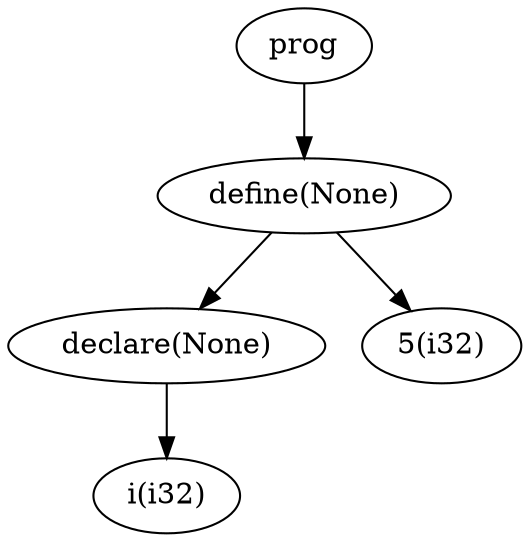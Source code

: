digraph AST {
	node0[label="prog"]
	node1[label="define(None)"]
	node0->node1
	node2[label="declare(None)"]
	node1->node2
	node3[label="i(i32)"]
	node2->node3
	node4[label="5(i32)"]
	node1->node4
}